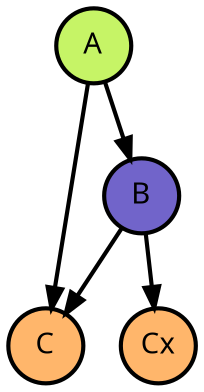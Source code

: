digraph snakemake_dag {
    graph[bgcolor=white, margin=0];
    node[shape=circle, style=filled, fontname=sans, fontsize=14, penwidth=2, margin=0];
    edge[penwidth=2, fontcolor=black];
	0[label = "A", fillcolor = "#C6F466"];
	1[label = "B", fillcolor = "#7164CA"];
	2[label = "C", fillcolor = "#FFB66B"];
	3[label = "Cx", fillcolor = "#FFB66B"];
	0 -> 1
	0 -> 2
	1 -> 2
	1 -> 3
}            
